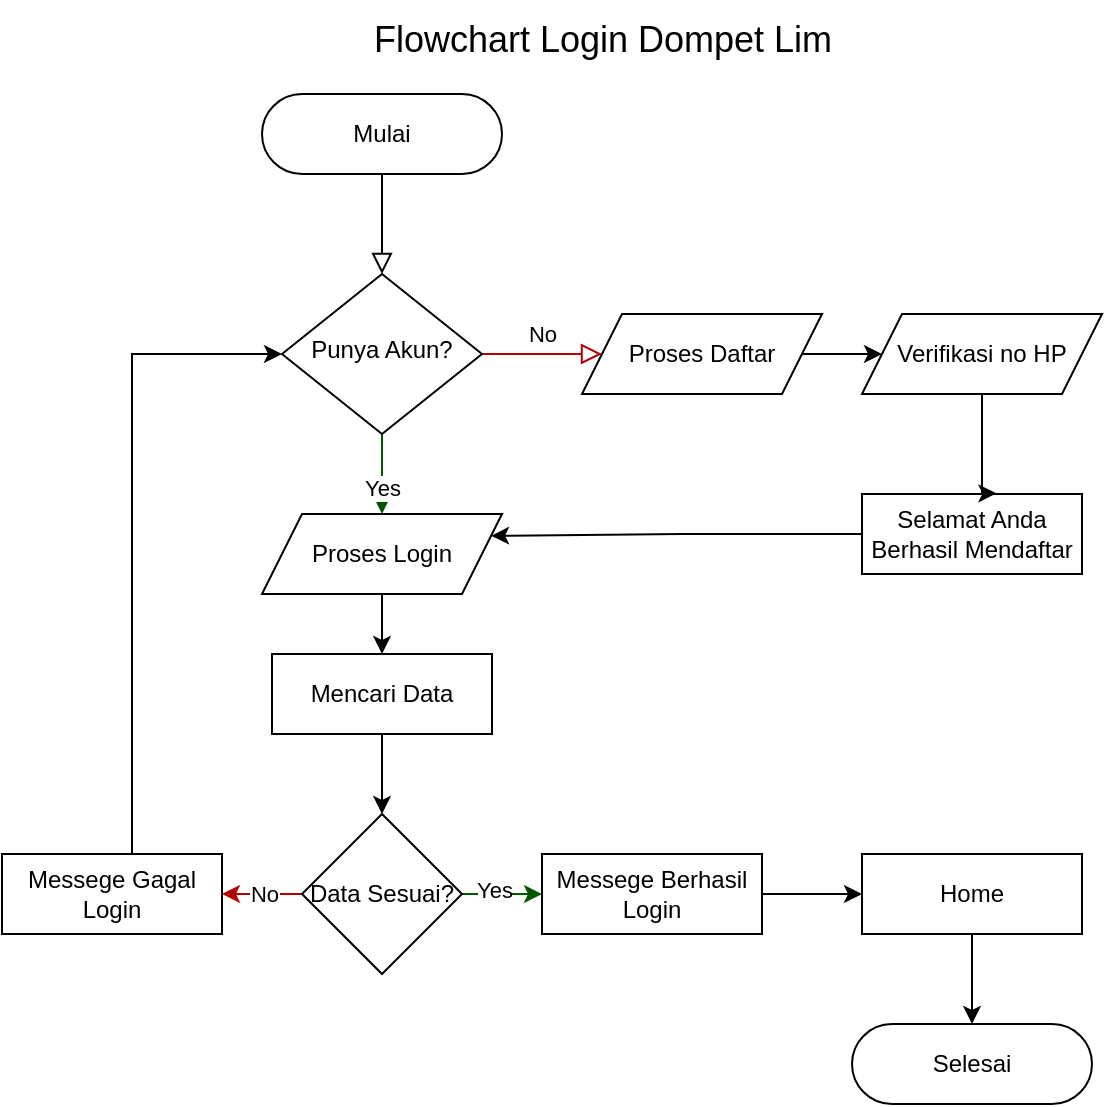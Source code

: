 <mxfile version="22.1.3" type="device">
  <diagram id="C5RBs43oDa-KdzZeNtuy" name="Page-1">
    <mxGraphModel dx="860" dy="428" grid="1" gridSize="10" guides="1" tooltips="1" connect="1" arrows="1" fold="1" page="1" pageScale="1" pageWidth="827" pageHeight="1169" math="0" shadow="0">
      <root>
        <mxCell id="WIyWlLk6GJQsqaUBKTNV-0" />
        <mxCell id="WIyWlLk6GJQsqaUBKTNV-1" parent="WIyWlLk6GJQsqaUBKTNV-0" />
        <mxCell id="WIyWlLk6GJQsqaUBKTNV-2" value="" style="rounded=0;html=1;jettySize=auto;orthogonalLoop=1;fontSize=11;endArrow=block;endFill=0;endSize=8;strokeWidth=1;shadow=0;labelBackgroundColor=none;edgeStyle=orthogonalEdgeStyle;" parent="WIyWlLk6GJQsqaUBKTNV-1" source="WIyWlLk6GJQsqaUBKTNV-3" target="WIyWlLk6GJQsqaUBKTNV-6" edge="1">
          <mxGeometry relative="1" as="geometry" />
        </mxCell>
        <mxCell id="WIyWlLk6GJQsqaUBKTNV-3" value="&lt;font style=&quot;vertical-align: inherit;&quot;&gt;&lt;font style=&quot;vertical-align: inherit;&quot;&gt;Mulai&lt;/font&gt;&lt;/font&gt;" style="rounded=1;whiteSpace=wrap;html=1;fontSize=12;glass=0;strokeWidth=1;shadow=0;arcSize=50;" parent="WIyWlLk6GJQsqaUBKTNV-1" vertex="1">
          <mxGeometry x="160" y="80" width="120" height="40" as="geometry" />
        </mxCell>
        <mxCell id="WIyWlLk6GJQsqaUBKTNV-5" value="No" style="edgeStyle=orthogonalEdgeStyle;rounded=0;html=1;jettySize=auto;orthogonalLoop=1;fontSize=11;endArrow=block;endFill=0;endSize=8;strokeWidth=1;shadow=0;labelBackgroundColor=none;entryX=0;entryY=0.5;entryDx=0;entryDy=0;fillColor=#e51400;strokeColor=#B20000;" parent="WIyWlLk6GJQsqaUBKTNV-1" source="WIyWlLk6GJQsqaUBKTNV-6" target="X3OpdMYp3GGMpV1nyU0c-0" edge="1">
          <mxGeometry y="10" relative="1" as="geometry">
            <mxPoint as="offset" />
            <mxPoint x="330" y="210" as="targetPoint" />
          </mxGeometry>
        </mxCell>
        <mxCell id="X3OpdMYp3GGMpV1nyU0c-1" style="edgeStyle=orthogonalEdgeStyle;rounded=0;orthogonalLoop=1;jettySize=auto;html=1;fillColor=#008a00;strokeColor=#005700;entryX=0.5;entryY=0;entryDx=0;entryDy=0;" edge="1" parent="WIyWlLk6GJQsqaUBKTNV-1" source="WIyWlLk6GJQsqaUBKTNV-6" target="X3OpdMYp3GGMpV1nyU0c-13">
          <mxGeometry relative="1" as="geometry">
            <mxPoint x="219.83" y="280.64" as="targetPoint" />
          </mxGeometry>
        </mxCell>
        <mxCell id="X3OpdMYp3GGMpV1nyU0c-10" value="Yes" style="edgeLabel;html=1;align=center;verticalAlign=middle;resizable=0;points=[];" vertex="1" connectable="0" parent="X3OpdMYp3GGMpV1nyU0c-1">
          <mxGeometry x="0.401" relative="1" as="geometry">
            <mxPoint y="-1" as="offset" />
          </mxGeometry>
        </mxCell>
        <mxCell id="WIyWlLk6GJQsqaUBKTNV-6" value="&lt;font style=&quot;vertical-align: inherit;&quot;&gt;&lt;font style=&quot;vertical-align: inherit;&quot;&gt;Punya Akun?&lt;/font&gt;&lt;/font&gt;" style="rhombus;whiteSpace=wrap;html=1;shadow=0;fontFamily=Helvetica;fontSize=12;align=center;strokeWidth=1;spacing=6;spacingTop=-4;" parent="WIyWlLk6GJQsqaUBKTNV-1" vertex="1">
          <mxGeometry x="170" y="170" width="100" height="80" as="geometry" />
        </mxCell>
        <mxCell id="X3OpdMYp3GGMpV1nyU0c-6" style="edgeStyle=orthogonalEdgeStyle;rounded=0;orthogonalLoop=1;jettySize=auto;html=1;entryX=0;entryY=0.5;entryDx=0;entryDy=0;" edge="1" parent="WIyWlLk6GJQsqaUBKTNV-1" source="X3OpdMYp3GGMpV1nyU0c-0" target="X3OpdMYp3GGMpV1nyU0c-4">
          <mxGeometry relative="1" as="geometry" />
        </mxCell>
        <mxCell id="X3OpdMYp3GGMpV1nyU0c-0" value="&lt;font style=&quot;vertical-align: inherit;&quot;&gt;&lt;font style=&quot;vertical-align: inherit;&quot;&gt;Proses Daftar&lt;/font&gt;&lt;/font&gt;" style="shape=parallelogram;perimeter=parallelogramPerimeter;whiteSpace=wrap;html=1;fixedSize=1;" vertex="1" parent="WIyWlLk6GJQsqaUBKTNV-1">
          <mxGeometry x="320" y="190" width="120" height="40" as="geometry" />
        </mxCell>
        <mxCell id="X3OpdMYp3GGMpV1nyU0c-4" value="&lt;font style=&quot;vertical-align: inherit;&quot;&gt;&lt;font style=&quot;vertical-align: inherit;&quot;&gt;Verifikasi no HP&lt;/font&gt;&lt;/font&gt;" style="shape=parallelogram;perimeter=parallelogramPerimeter;whiteSpace=wrap;html=1;fixedSize=1;" vertex="1" parent="WIyWlLk6GJQsqaUBKTNV-1">
          <mxGeometry x="460" y="190" width="120" height="40" as="geometry" />
        </mxCell>
        <mxCell id="X3OpdMYp3GGMpV1nyU0c-11" style="edgeStyle=orthogonalEdgeStyle;rounded=0;orthogonalLoop=1;jettySize=auto;html=1;entryX=1;entryY=0.25;entryDx=0;entryDy=0;" edge="1" parent="WIyWlLk6GJQsqaUBKTNV-1" source="X3OpdMYp3GGMpV1nyU0c-5" target="X3OpdMYp3GGMpV1nyU0c-13">
          <mxGeometry relative="1" as="geometry">
            <mxPoint x="280" y="300" as="targetPoint" />
          </mxGeometry>
        </mxCell>
        <mxCell id="X3OpdMYp3GGMpV1nyU0c-5" value="Selamat Anda Berhasil Mendaftar" style="rounded=0;whiteSpace=wrap;html=1;" vertex="1" parent="WIyWlLk6GJQsqaUBKTNV-1">
          <mxGeometry x="460" y="280" width="110" height="40" as="geometry" />
        </mxCell>
        <mxCell id="X3OpdMYp3GGMpV1nyU0c-7" style="edgeStyle=orthogonalEdgeStyle;rounded=0;orthogonalLoop=1;jettySize=auto;html=1;exitX=0.5;exitY=1;exitDx=0;exitDy=0;entryX=0.611;entryY=-0.008;entryDx=0;entryDy=0;entryPerimeter=0;" edge="1" parent="WIyWlLk6GJQsqaUBKTNV-1" source="X3OpdMYp3GGMpV1nyU0c-4" target="X3OpdMYp3GGMpV1nyU0c-5">
          <mxGeometry relative="1" as="geometry">
            <Array as="points">
              <mxPoint x="520" y="280" />
            </Array>
          </mxGeometry>
        </mxCell>
        <mxCell id="X3OpdMYp3GGMpV1nyU0c-16" value="" style="edgeStyle=orthogonalEdgeStyle;rounded=0;orthogonalLoop=1;jettySize=auto;html=1;" edge="1" parent="WIyWlLk6GJQsqaUBKTNV-1" source="X3OpdMYp3GGMpV1nyU0c-13" target="X3OpdMYp3GGMpV1nyU0c-15">
          <mxGeometry relative="1" as="geometry" />
        </mxCell>
        <mxCell id="X3OpdMYp3GGMpV1nyU0c-13" value="&lt;font style=&quot;vertical-align: inherit;&quot;&gt;&lt;font style=&quot;vertical-align: inherit;&quot;&gt;Proses Login&lt;/font&gt;&lt;/font&gt;" style="shape=parallelogram;perimeter=parallelogramPerimeter;whiteSpace=wrap;html=1;fixedSize=1;" vertex="1" parent="WIyWlLk6GJQsqaUBKTNV-1">
          <mxGeometry x="160" y="290" width="120" height="40" as="geometry" />
        </mxCell>
        <mxCell id="X3OpdMYp3GGMpV1nyU0c-18" value="" style="edgeStyle=orthogonalEdgeStyle;rounded=0;orthogonalLoop=1;jettySize=auto;html=1;" edge="1" parent="WIyWlLk6GJQsqaUBKTNV-1" source="X3OpdMYp3GGMpV1nyU0c-15" target="X3OpdMYp3GGMpV1nyU0c-17">
          <mxGeometry relative="1" as="geometry" />
        </mxCell>
        <mxCell id="X3OpdMYp3GGMpV1nyU0c-15" value="Mencari Data" style="rounded=0;whiteSpace=wrap;html=1;" vertex="1" parent="WIyWlLk6GJQsqaUBKTNV-1">
          <mxGeometry x="165" y="360" width="110" height="40" as="geometry" />
        </mxCell>
        <mxCell id="X3OpdMYp3GGMpV1nyU0c-20" value="" style="edgeStyle=orthogonalEdgeStyle;rounded=0;orthogonalLoop=1;jettySize=auto;html=1;fillColor=#e51400;strokeColor=#B20000;" edge="1" parent="WIyWlLk6GJQsqaUBKTNV-1" source="X3OpdMYp3GGMpV1nyU0c-17" target="X3OpdMYp3GGMpV1nyU0c-19">
          <mxGeometry relative="1" as="geometry" />
        </mxCell>
        <mxCell id="X3OpdMYp3GGMpV1nyU0c-24" value="No" style="edgeLabel;html=1;align=center;verticalAlign=middle;resizable=0;points=[];" vertex="1" connectable="0" parent="X3OpdMYp3GGMpV1nyU0c-20">
          <mxGeometry x="-0.014" relative="1" as="geometry">
            <mxPoint as="offset" />
          </mxGeometry>
        </mxCell>
        <mxCell id="X3OpdMYp3GGMpV1nyU0c-23" value="" style="edgeStyle=orthogonalEdgeStyle;rounded=0;orthogonalLoop=1;jettySize=auto;html=1;fillColor=#008a00;strokeColor=#005700;" edge="1" parent="WIyWlLk6GJQsqaUBKTNV-1" source="X3OpdMYp3GGMpV1nyU0c-17" target="X3OpdMYp3GGMpV1nyU0c-22">
          <mxGeometry relative="1" as="geometry" />
        </mxCell>
        <mxCell id="X3OpdMYp3GGMpV1nyU0c-25" value="Yes" style="edgeLabel;html=1;align=center;verticalAlign=middle;resizable=0;points=[];" vertex="1" connectable="0" parent="X3OpdMYp3GGMpV1nyU0c-23">
          <mxGeometry x="-0.194" y="2" relative="1" as="geometry">
            <mxPoint as="offset" />
          </mxGeometry>
        </mxCell>
        <mxCell id="X3OpdMYp3GGMpV1nyU0c-17" value="Data Sesuai?" style="rhombus;whiteSpace=wrap;html=1;" vertex="1" parent="WIyWlLk6GJQsqaUBKTNV-1">
          <mxGeometry x="180" y="440" width="80" height="80" as="geometry" />
        </mxCell>
        <mxCell id="X3OpdMYp3GGMpV1nyU0c-21" style="edgeStyle=orthogonalEdgeStyle;rounded=0;orthogonalLoop=1;jettySize=auto;html=1;" edge="1" parent="WIyWlLk6GJQsqaUBKTNV-1" source="X3OpdMYp3GGMpV1nyU0c-19" target="WIyWlLk6GJQsqaUBKTNV-6">
          <mxGeometry relative="1" as="geometry">
            <Array as="points">
              <mxPoint x="95" y="210" />
            </Array>
          </mxGeometry>
        </mxCell>
        <mxCell id="X3OpdMYp3GGMpV1nyU0c-19" value="Messege Gagal Login" style="rounded=0;whiteSpace=wrap;html=1;" vertex="1" parent="WIyWlLk6GJQsqaUBKTNV-1">
          <mxGeometry x="30" y="460" width="110" height="40" as="geometry" />
        </mxCell>
        <mxCell id="X3OpdMYp3GGMpV1nyU0c-30" value="" style="edgeStyle=orthogonalEdgeStyle;rounded=0;orthogonalLoop=1;jettySize=auto;html=1;" edge="1" parent="WIyWlLk6GJQsqaUBKTNV-1" source="X3OpdMYp3GGMpV1nyU0c-22" target="X3OpdMYp3GGMpV1nyU0c-29">
          <mxGeometry relative="1" as="geometry" />
        </mxCell>
        <mxCell id="X3OpdMYp3GGMpV1nyU0c-22" value="Messege Berhasil Login" style="rounded=0;whiteSpace=wrap;html=1;" vertex="1" parent="WIyWlLk6GJQsqaUBKTNV-1">
          <mxGeometry x="300" y="460" width="110" height="40" as="geometry" />
        </mxCell>
        <mxCell id="X3OpdMYp3GGMpV1nyU0c-32" value="" style="edgeStyle=orthogonalEdgeStyle;rounded=0;orthogonalLoop=1;jettySize=auto;html=1;" edge="1" parent="WIyWlLk6GJQsqaUBKTNV-1" source="X3OpdMYp3GGMpV1nyU0c-29" target="X3OpdMYp3GGMpV1nyU0c-31">
          <mxGeometry relative="1" as="geometry" />
        </mxCell>
        <mxCell id="X3OpdMYp3GGMpV1nyU0c-29" value="Home" style="rounded=0;whiteSpace=wrap;html=1;" vertex="1" parent="WIyWlLk6GJQsqaUBKTNV-1">
          <mxGeometry x="460" y="460" width="110" height="40" as="geometry" />
        </mxCell>
        <mxCell id="X3OpdMYp3GGMpV1nyU0c-31" value="Selesai" style="rounded=1;whiteSpace=wrap;html=1;fontSize=12;glass=0;strokeWidth=1;shadow=0;arcSize=50;" vertex="1" parent="WIyWlLk6GJQsqaUBKTNV-1">
          <mxGeometry x="455" y="545" width="120" height="40" as="geometry" />
        </mxCell>
        <mxCell id="X3OpdMYp3GGMpV1nyU0c-33" value="&lt;font style=&quot;font-size: 18px;&quot;&gt;Flowchart Login Dompet Lim&lt;/font&gt;" style="text;html=1;align=center;verticalAlign=middle;resizable=0;points=[];autosize=1;strokeColor=none;fillColor=none;" vertex="1" parent="WIyWlLk6GJQsqaUBKTNV-1">
          <mxGeometry x="205" y="33" width="250" height="40" as="geometry" />
        </mxCell>
      </root>
    </mxGraphModel>
  </diagram>
</mxfile>
